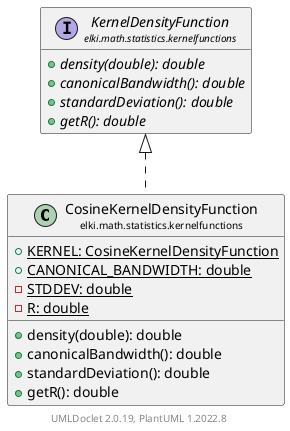 @startuml
    remove .*\.(Instance|Par|Parameterizer|Factory)$
    set namespaceSeparator none
    hide empty fields
    hide empty methods

    class "<size:14>CosineKernelDensityFunction\n<size:10>elki.math.statistics.kernelfunctions" as elki.math.statistics.kernelfunctions.CosineKernelDensityFunction [[CosineKernelDensityFunction.html]] {
        {static} +KERNEL: CosineKernelDensityFunction
        {static} +CANONICAL_BANDWIDTH: double
        {static} -STDDEV: double
        {static} -R: double
        +density(double): double
        +canonicalBandwidth(): double
        +standardDeviation(): double
        +getR(): double
    }

    interface "<size:14>KernelDensityFunction\n<size:10>elki.math.statistics.kernelfunctions" as elki.math.statistics.kernelfunctions.KernelDensityFunction [[KernelDensityFunction.html]] {
        {abstract} +density(double): double
        {abstract} +canonicalBandwidth(): double
        {abstract} +standardDeviation(): double
        {abstract} +getR(): double
    }
    class "<size:14>CosineKernelDensityFunction.Par\n<size:10>elki.math.statistics.kernelfunctions" as elki.math.statistics.kernelfunctions.CosineKernelDensityFunction.Par [[CosineKernelDensityFunction.Par.html]]

    elki.math.statistics.kernelfunctions.KernelDensityFunction <|.. elki.math.statistics.kernelfunctions.CosineKernelDensityFunction
    elki.math.statistics.kernelfunctions.CosineKernelDensityFunction +-- elki.math.statistics.kernelfunctions.CosineKernelDensityFunction.Par

    center footer UMLDoclet 2.0.19, PlantUML 1.2022.8
@enduml
